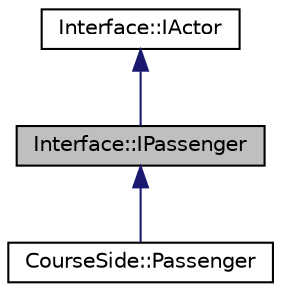 digraph "Interface::IPassenger"
{
 // LATEX_PDF_SIZE
  edge [fontname="Helvetica",fontsize="10",labelfontname="Helvetica",labelfontsize="10"];
  node [fontname="Helvetica",fontsize="10",shape=record];
  Node1 [label="Interface::IPassenger",height=0.2,width=0.4,color="black", fillcolor="grey75", style="filled", fontcolor="black",tooltip="PassengerIF is an interface which every passenger in game implements."];
  Node2 -> Node1 [dir="back",color="midnightblue",fontsize="10",style="solid",fontname="Helvetica"];
  Node2 [label="Interface::IActor",height=0.2,width=0.4,color="black", fillcolor="white", style="filled",URL="$class_interface_1_1_i_actor.html",tooltip="ActorIF is an interface, which every single actor moving in the game implements."];
  Node1 -> Node3 [dir="back",color="midnightblue",fontsize="10",style="solid",fontname="Helvetica"];
  Node3 [label="CourseSide::Passenger",height=0.2,width=0.4,color="black", fillcolor="white", style="filled",URL="$class_course_side_1_1_passenger.html",tooltip=" "];
}
